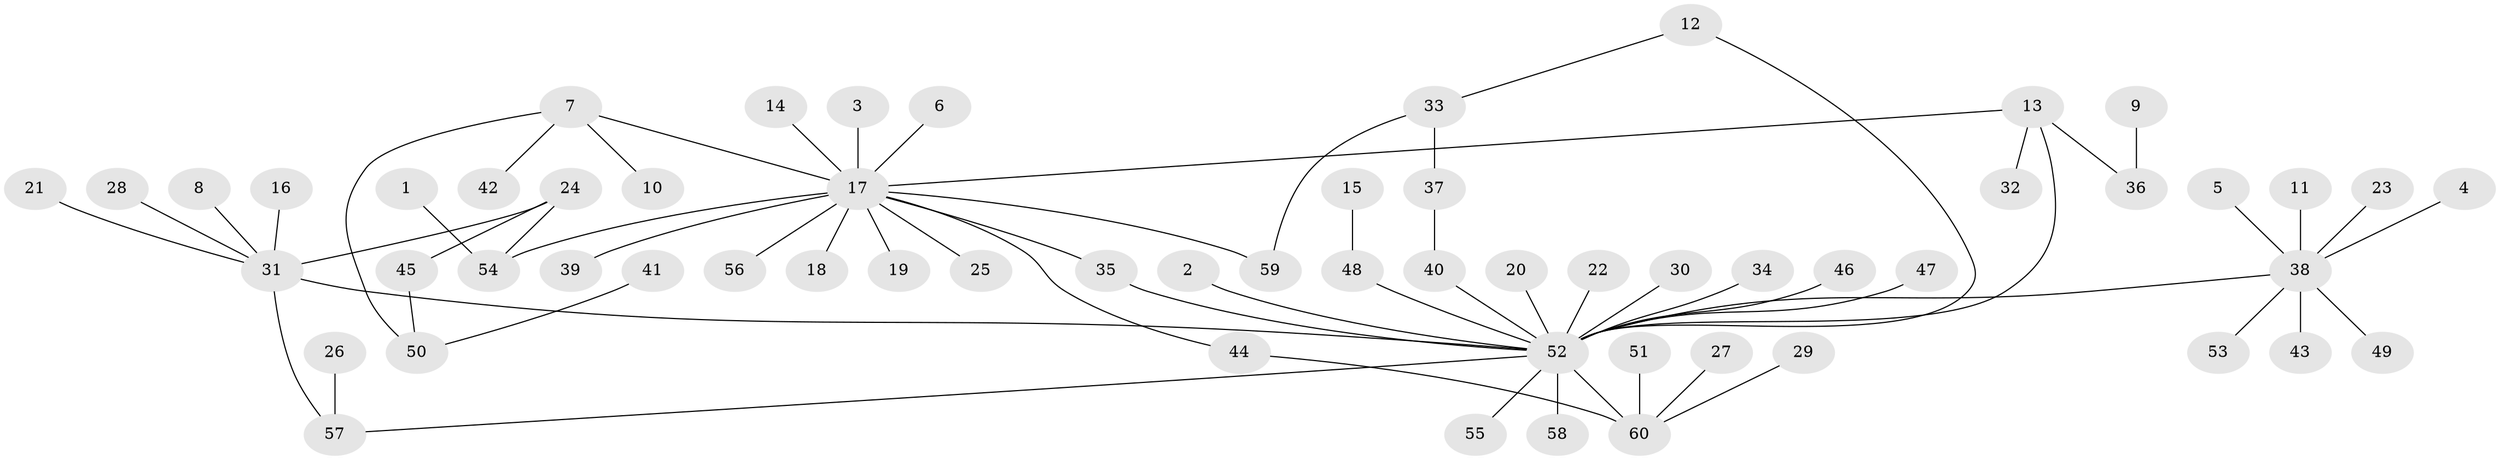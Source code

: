 // original degree distribution, {21: 0.008333333333333333, 5: 0.03333333333333333, 7: 0.008333333333333333, 17: 0.008333333333333333, 9: 0.008333333333333333, 1: 0.6333333333333333, 4: 0.05, 10: 0.008333333333333333, 2: 0.15, 6: 0.008333333333333333, 3: 0.08333333333333333}
// Generated by graph-tools (version 1.1) at 2025/36/03/04/25 23:36:51]
// undirected, 60 vertices, 66 edges
graph export_dot {
  node [color=gray90,style=filled];
  1;
  2;
  3;
  4;
  5;
  6;
  7;
  8;
  9;
  10;
  11;
  12;
  13;
  14;
  15;
  16;
  17;
  18;
  19;
  20;
  21;
  22;
  23;
  24;
  25;
  26;
  27;
  28;
  29;
  30;
  31;
  32;
  33;
  34;
  35;
  36;
  37;
  38;
  39;
  40;
  41;
  42;
  43;
  44;
  45;
  46;
  47;
  48;
  49;
  50;
  51;
  52;
  53;
  54;
  55;
  56;
  57;
  58;
  59;
  60;
  1 -- 54 [weight=1.0];
  2 -- 52 [weight=1.0];
  3 -- 17 [weight=1.0];
  4 -- 38 [weight=1.0];
  5 -- 38 [weight=1.0];
  6 -- 17 [weight=1.0];
  7 -- 10 [weight=1.0];
  7 -- 17 [weight=1.0];
  7 -- 42 [weight=1.0];
  7 -- 50 [weight=1.0];
  8 -- 31 [weight=1.0];
  9 -- 36 [weight=1.0];
  11 -- 38 [weight=1.0];
  12 -- 33 [weight=1.0];
  12 -- 52 [weight=1.0];
  13 -- 17 [weight=1.0];
  13 -- 32 [weight=1.0];
  13 -- 36 [weight=1.0];
  13 -- 52 [weight=1.0];
  14 -- 17 [weight=1.0];
  15 -- 48 [weight=1.0];
  16 -- 31 [weight=1.0];
  17 -- 18 [weight=1.0];
  17 -- 19 [weight=1.0];
  17 -- 25 [weight=1.0];
  17 -- 35 [weight=1.0];
  17 -- 39 [weight=1.0];
  17 -- 44 [weight=1.0];
  17 -- 54 [weight=1.0];
  17 -- 56 [weight=2.0];
  17 -- 59 [weight=1.0];
  20 -- 52 [weight=1.0];
  21 -- 31 [weight=1.0];
  22 -- 52 [weight=1.0];
  23 -- 38 [weight=1.0];
  24 -- 31 [weight=1.0];
  24 -- 45 [weight=1.0];
  24 -- 54 [weight=1.0];
  26 -- 57 [weight=1.0];
  27 -- 60 [weight=1.0];
  28 -- 31 [weight=1.0];
  29 -- 60 [weight=1.0];
  30 -- 52 [weight=1.0];
  31 -- 52 [weight=1.0];
  31 -- 57 [weight=1.0];
  33 -- 37 [weight=1.0];
  33 -- 59 [weight=1.0];
  34 -- 52 [weight=1.0];
  35 -- 52 [weight=1.0];
  37 -- 40 [weight=1.0];
  38 -- 43 [weight=1.0];
  38 -- 49 [weight=1.0];
  38 -- 52 [weight=1.0];
  38 -- 53 [weight=1.0];
  40 -- 52 [weight=1.0];
  41 -- 50 [weight=1.0];
  44 -- 60 [weight=1.0];
  45 -- 50 [weight=1.0];
  46 -- 52 [weight=1.0];
  47 -- 52 [weight=1.0];
  48 -- 52 [weight=1.0];
  51 -- 60 [weight=1.0];
  52 -- 55 [weight=1.0];
  52 -- 57 [weight=1.0];
  52 -- 58 [weight=1.0];
  52 -- 60 [weight=1.0];
}

